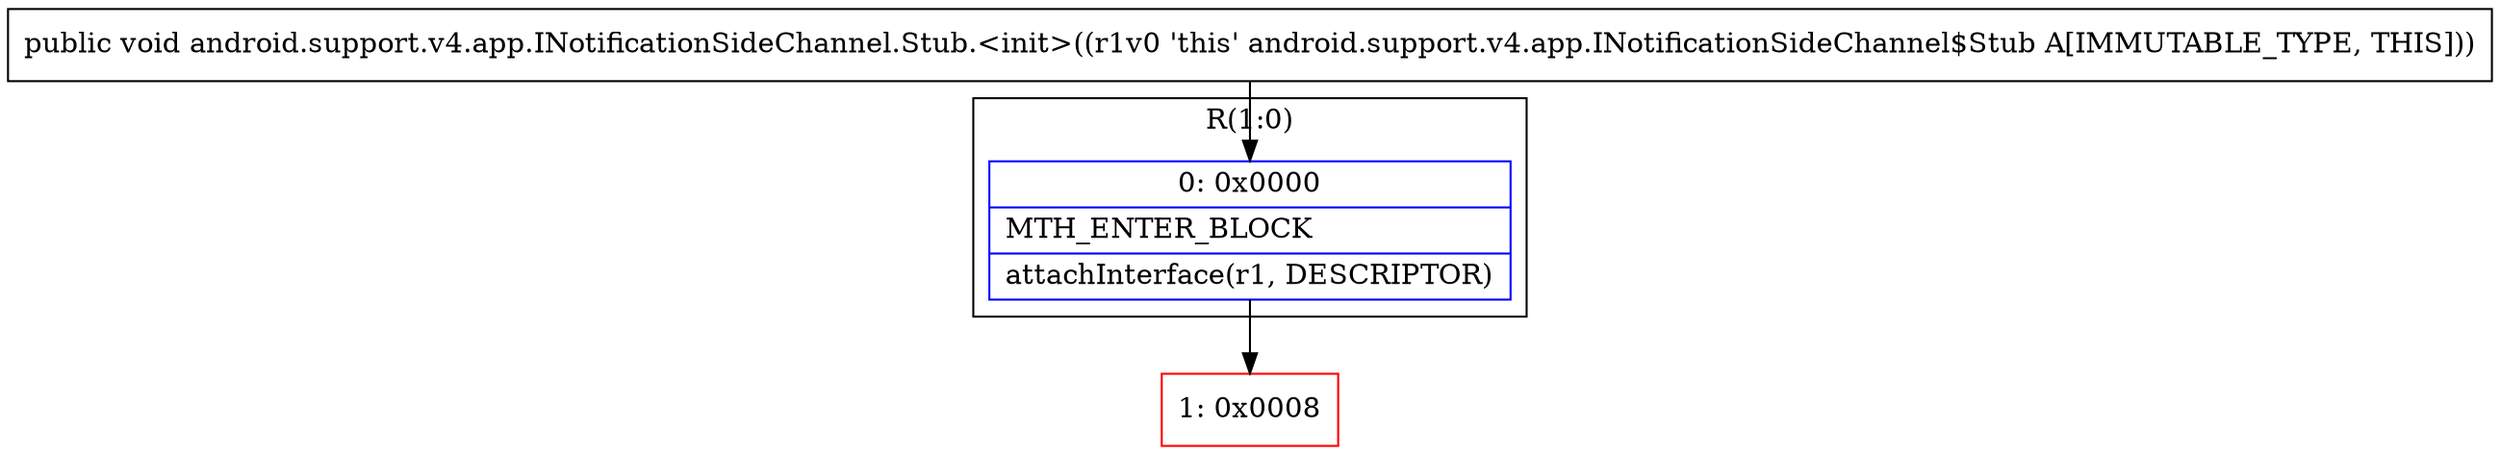 digraph "CFG forandroid.support.v4.app.INotificationSideChannel.Stub.\<init\>()V" {
subgraph cluster_Region_2061578500 {
label = "R(1:0)";
node [shape=record,color=blue];
Node_0 [shape=record,label="{0\:\ 0x0000|MTH_ENTER_BLOCK\l|attachInterface(r1, DESCRIPTOR)\l}"];
}
Node_1 [shape=record,color=red,label="{1\:\ 0x0008}"];
MethodNode[shape=record,label="{public void android.support.v4.app.INotificationSideChannel.Stub.\<init\>((r1v0 'this' android.support.v4.app.INotificationSideChannel$Stub A[IMMUTABLE_TYPE, THIS])) }"];
MethodNode -> Node_0;
Node_0 -> Node_1;
}

